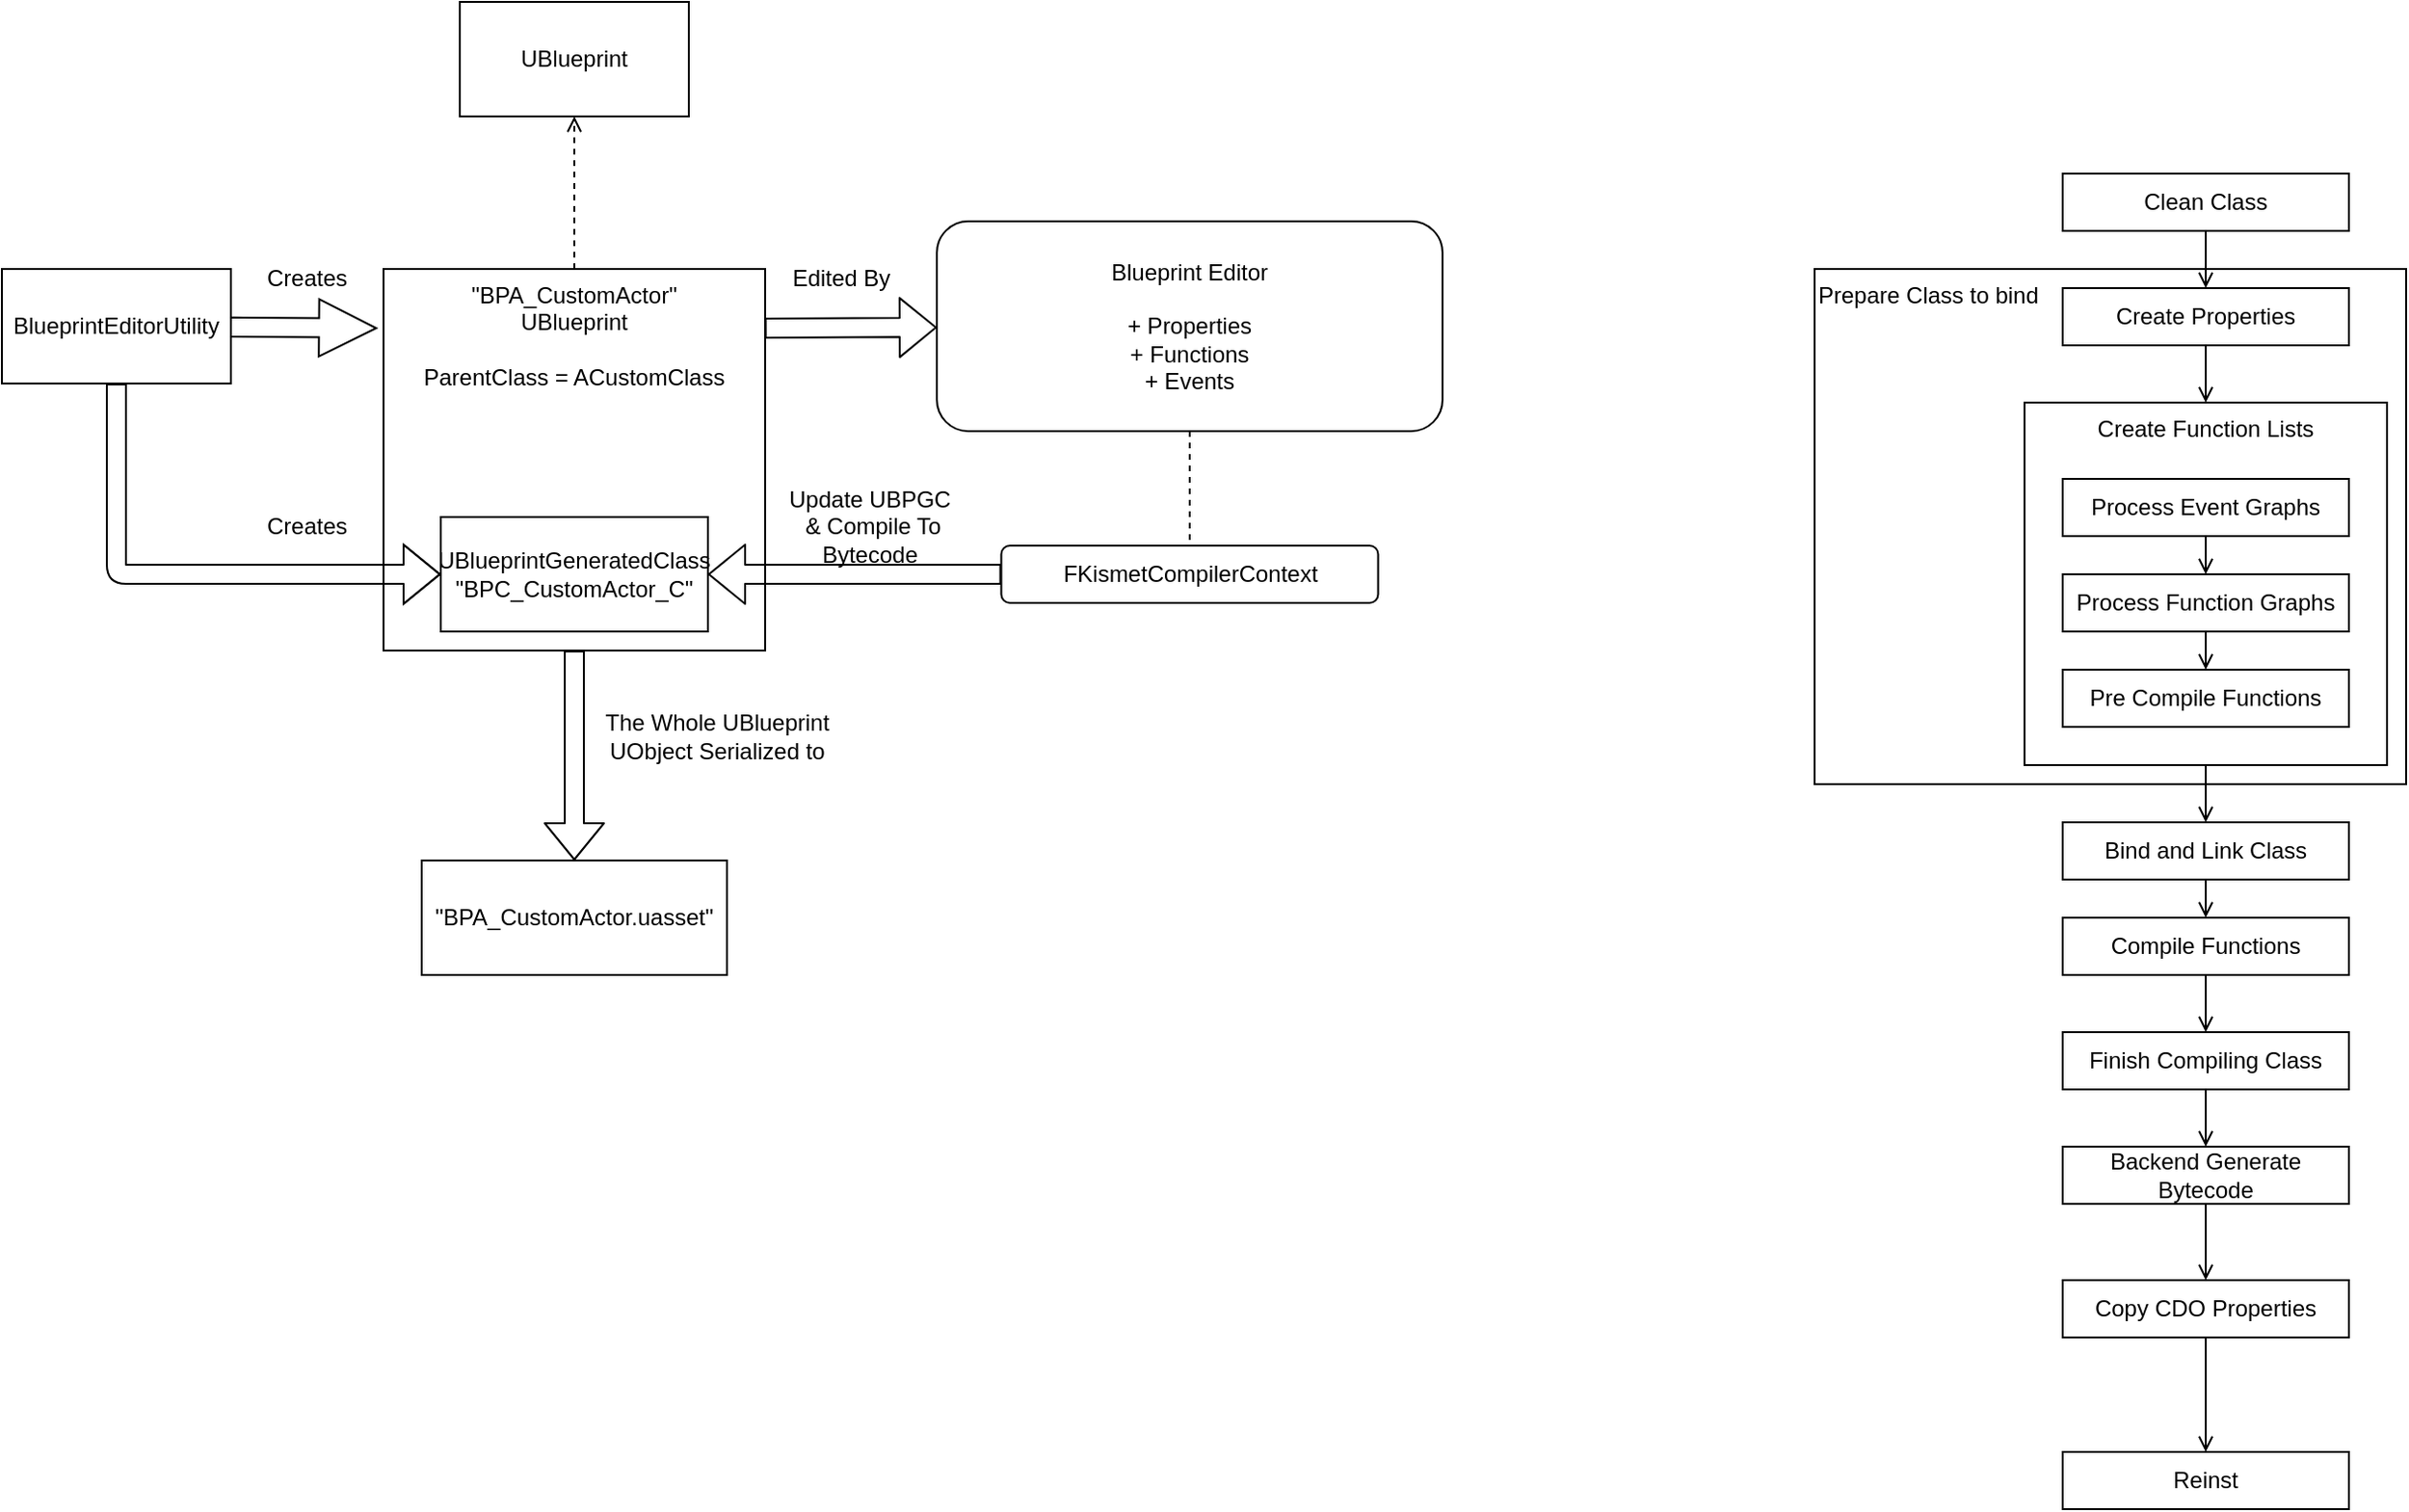<mxfile>
    <diagram id="jK-o0WApMAdQ0l7wVcRw" name="Page-1">
        <mxGraphModel dx="428" dy="457" grid="1" gridSize="10" guides="1" tooltips="1" connect="1" arrows="1" fold="1" page="1" pageScale="1" pageWidth="850" pageHeight="1100" math="0" shadow="0">
            <root>
                <mxCell id="0"/>
                <mxCell id="1" parent="0"/>
                <mxCell id="65" value="Prepare Class to bind" style="rounded=0;whiteSpace=wrap;html=1;verticalAlign=top;align=left;" vertex="1" parent="1">
                    <mxGeometry x="980" y="200" width="310" height="270" as="geometry"/>
                </mxCell>
                <mxCell id="8" value="" style="edgeStyle=none;html=1;endArrow=open;endFill=0;dashed=1;" parent="1" source="2" target="7" edge="1">
                    <mxGeometry relative="1" as="geometry"/>
                </mxCell>
                <mxCell id="17" value="" style="edgeStyle=none;shape=flexArrow;html=1;exitX=0.999;exitY=0.155;exitDx=0;exitDy=0;exitPerimeter=0;" parent="1" source="2" target="14" edge="1">
                    <mxGeometry relative="1" as="geometry"/>
                </mxCell>
                <mxCell id="32" style="edgeStyle=none;html=1;entryX=0.5;entryY=0;entryDx=0;entryDy=0;dashed=1;endArrow=none;endFill=0;" parent="1" source="2" target="29" edge="1">
                    <mxGeometry relative="1" as="geometry"/>
                </mxCell>
                <mxCell id="2" value="&quot;BPA_CustomActor&quot;&lt;br&gt;UBlueprint&lt;br&gt;&lt;br&gt;ParentClass = ACustomClass" style="rounded=0;whiteSpace=wrap;html=1;align=center;verticalAlign=top;" parent="1" vertex="1">
                    <mxGeometry x="230" y="200" width="200" height="200" as="geometry"/>
                </mxCell>
                <mxCell id="5" value="" style="edgeStyle=none;html=1;shape=arrow;entryX=-0.019;entryY=0.155;entryDx=0;entryDy=0;entryPerimeter=0;" parent="1" source="3" target="2" edge="1">
                    <mxGeometry relative="1" as="geometry"/>
                </mxCell>
                <mxCell id="30" value="" style="edgeStyle=none;html=1;shape=flexArrow;" parent="1" source="3" target="29" edge="1">
                    <mxGeometry relative="1" as="geometry">
                        <Array as="points">
                            <mxPoint x="90" y="360"/>
                        </Array>
                    </mxGeometry>
                </mxCell>
                <mxCell id="3" value="BlueprintEditorUtility" style="rounded=0;whiteSpace=wrap;html=1;" parent="1" vertex="1">
                    <mxGeometry x="30" y="200" width="120" height="60" as="geometry"/>
                </mxCell>
                <mxCell id="6" value="Creates" style="text;html=1;strokeColor=none;fillColor=none;align=center;verticalAlign=middle;whiteSpace=wrap;rounded=0;" parent="1" vertex="1">
                    <mxGeometry x="160" y="190" width="60" height="30" as="geometry"/>
                </mxCell>
                <mxCell id="7" value="UBlueprint" style="rounded=0;whiteSpace=wrap;html=1;" parent="1" vertex="1">
                    <mxGeometry x="270" y="60" width="120" height="60" as="geometry"/>
                </mxCell>
                <mxCell id="11" value="&quot;BPA_CustomActor.uasset&quot;" style="rounded=0;whiteSpace=wrap;html=1;" parent="1" vertex="1">
                    <mxGeometry x="250" y="510" width="160" height="60" as="geometry"/>
                </mxCell>
                <mxCell id="13" value="The Whole UBlueprint UObject Serialized to" style="text;html=1;strokeColor=none;fillColor=none;align=center;verticalAlign=middle;whiteSpace=wrap;rounded=0;" parent="1" vertex="1">
                    <mxGeometry x="340" y="430" width="130" height="30" as="geometry"/>
                </mxCell>
                <mxCell id="34" style="edgeStyle=none;html=1;entryX=0.5;entryY=0;entryDx=0;entryDy=0;dashed=1;endArrow=none;endFill=0;" parent="1" source="14" target="20" edge="1">
                    <mxGeometry relative="1" as="geometry"/>
                </mxCell>
                <mxCell id="14" value="Blueprint Editor&lt;br&gt;&lt;br&gt;+ Properties&lt;br&gt;+ Functions&lt;br&gt;+ Events" style="rounded=1;whiteSpace=wrap;html=1;" parent="1" vertex="1">
                    <mxGeometry x="520" y="175" width="265" height="110" as="geometry"/>
                </mxCell>
                <mxCell id="19" value="Edited By" style="text;html=1;strokeColor=none;fillColor=none;align=center;verticalAlign=middle;whiteSpace=wrap;rounded=0;" parent="1" vertex="1">
                    <mxGeometry x="440" y="190" width="60" height="30" as="geometry"/>
                </mxCell>
                <mxCell id="24" value="" style="edgeStyle=none;shape=flexArrow;html=1;entryX=1;entryY=0.5;entryDx=0;entryDy=0;" parent="1" source="20" target="29" edge="1">
                    <mxGeometry relative="1" as="geometry">
                        <mxPoint x="348.75" y="590" as="targetPoint"/>
                    </mxGeometry>
                </mxCell>
                <mxCell id="20" value="FKismetCompilerContext" style="rounded=1;whiteSpace=wrap;html=1;" parent="1" vertex="1">
                    <mxGeometry x="553.75" y="345" width="197.5" height="30" as="geometry"/>
                </mxCell>
                <mxCell id="25" value="Update UBPGC&lt;br&gt;&amp;nbsp;&amp;amp; Compile To Bytecode" style="text;html=1;strokeColor=none;fillColor=none;align=center;verticalAlign=middle;whiteSpace=wrap;rounded=0;" parent="1" vertex="1">
                    <mxGeometry x="430" y="320" width="110" height="30" as="geometry"/>
                </mxCell>
                <mxCell id="37" value="" style="edgeStyle=none;html=1;endArrow=block;endFill=0;entryX=0.5;entryY=0;entryDx=0;entryDy=0;shape=flexArrow;exitX=0.5;exitY=1;exitDx=0;exitDy=0;" parent="1" target="11" edge="1">
                    <mxGeometry relative="1" as="geometry">
                        <mxPoint x="330" y="400" as="sourcePoint"/>
                    </mxGeometry>
                </mxCell>
                <mxCell id="29" value="UBlueprintGeneratedClass&lt;br&gt;&quot;BPC_CustomActor_C&quot;" style="rounded=0;whiteSpace=wrap;html=1;" parent="1" vertex="1">
                    <mxGeometry x="260" y="330" width="140" height="60" as="geometry"/>
                </mxCell>
                <mxCell id="31" value="Creates" style="text;html=1;strokeColor=none;fillColor=none;align=center;verticalAlign=middle;whiteSpace=wrap;rounded=0;" parent="1" vertex="1">
                    <mxGeometry x="160" y="320" width="60" height="30" as="geometry"/>
                </mxCell>
                <mxCell id="40" value="" style="edgeStyle=none;html=1;endArrow=open;endFill=0;entryX=0.5;entryY=0;entryDx=0;entryDy=0;" edge="1" parent="1" source="38" target="42">
                    <mxGeometry relative="1" as="geometry"/>
                </mxCell>
                <mxCell id="38" value="Clean Class" style="rounded=0;whiteSpace=wrap;html=1;" vertex="1" parent="1">
                    <mxGeometry x="1110" y="150" width="150" height="30" as="geometry"/>
                </mxCell>
                <mxCell id="39" value="Create Function Lists" style="rounded=0;whiteSpace=wrap;html=1;verticalAlign=top;" vertex="1" parent="1">
                    <mxGeometry x="1090" y="270" width="190" height="190" as="geometry"/>
                </mxCell>
                <mxCell id="64" value="" style="edgeStyle=none;html=1;endArrow=open;endFill=0;entryX=0.5;entryY=0;entryDx=0;entryDy=0;" edge="1" parent="1" source="42" target="39">
                    <mxGeometry relative="1" as="geometry"/>
                </mxCell>
                <mxCell id="42" value="Create Properties" style="rounded=0;whiteSpace=wrap;html=1;" vertex="1" parent="1">
                    <mxGeometry x="1110" y="210" width="150" height="30" as="geometry"/>
                </mxCell>
                <mxCell id="50" value="" style="edgeStyle=none;html=1;endArrow=open;endFill=0;" edge="1" parent="1" source="43" target="49">
                    <mxGeometry relative="1" as="geometry"/>
                </mxCell>
                <mxCell id="43" value="Process Event Graphs" style="rounded=0;whiteSpace=wrap;html=1;" vertex="1" parent="1">
                    <mxGeometry x="1110" y="310" width="150" height="30" as="geometry"/>
                </mxCell>
                <mxCell id="48" value="" style="edgeStyle=none;html=1;endArrow=open;endFill=0;" edge="1" parent="1" source="45" target="47">
                    <mxGeometry relative="1" as="geometry"/>
                </mxCell>
                <mxCell id="45" value="Compile Functions" style="rounded=0;whiteSpace=wrap;html=1;" vertex="1" parent="1">
                    <mxGeometry x="1110" y="540" width="150" height="30" as="geometry"/>
                </mxCell>
                <mxCell id="59" value="" style="edgeStyle=none;html=1;endArrow=open;endFill=0;" edge="1" parent="1" source="47" target="58">
                    <mxGeometry relative="1" as="geometry"/>
                </mxCell>
                <mxCell id="47" value="Finish Compiling Class" style="rounded=0;whiteSpace=wrap;html=1;" vertex="1" parent="1">
                    <mxGeometry x="1110" y="600" width="150" height="30" as="geometry"/>
                </mxCell>
                <mxCell id="53" value="" style="edgeStyle=none;html=1;endArrow=open;endFill=0;" edge="1" parent="1" source="49" target="52">
                    <mxGeometry relative="1" as="geometry"/>
                </mxCell>
                <mxCell id="49" value="Process Function Graphs" style="rounded=0;whiteSpace=wrap;html=1;" vertex="1" parent="1">
                    <mxGeometry x="1110" y="360" width="150" height="30" as="geometry"/>
                </mxCell>
                <mxCell id="56" value="" style="edgeStyle=none;html=1;endArrow=open;endFill=0;exitX=0.5;exitY=1;exitDx=0;exitDy=0;" edge="1" parent="1" source="39" target="55">
                    <mxGeometry relative="1" as="geometry"/>
                </mxCell>
                <mxCell id="52" value="Pre Compile Functions" style="rounded=0;whiteSpace=wrap;html=1;" vertex="1" parent="1">
                    <mxGeometry x="1110" y="410" width="150" height="30" as="geometry"/>
                </mxCell>
                <mxCell id="57" value="" style="edgeStyle=none;html=1;endArrow=open;endFill=0;entryX=0.5;entryY=0;entryDx=0;entryDy=0;" edge="1" parent="1" source="55" target="45">
                    <mxGeometry relative="1" as="geometry">
                        <mxPoint x="1185" y="530" as="targetPoint"/>
                    </mxGeometry>
                </mxCell>
                <mxCell id="55" value="Bind and Link Class" style="rounded=0;whiteSpace=wrap;html=1;" vertex="1" parent="1">
                    <mxGeometry x="1110" y="490" width="150" height="30" as="geometry"/>
                </mxCell>
                <mxCell id="61" value="" style="edgeStyle=none;html=1;endArrow=open;endFill=0;" edge="1" parent="1" source="58" target="60">
                    <mxGeometry relative="1" as="geometry"/>
                </mxCell>
                <mxCell id="58" value="Backend Generate Bytecode" style="rounded=0;whiteSpace=wrap;html=1;" vertex="1" parent="1">
                    <mxGeometry x="1110" y="660" width="150" height="30" as="geometry"/>
                </mxCell>
                <mxCell id="63" value="" style="edgeStyle=none;html=1;endArrow=open;endFill=0;" edge="1" parent="1" source="60" target="62">
                    <mxGeometry relative="1" as="geometry"/>
                </mxCell>
                <mxCell id="60" value="Copy CDO Properties" style="rounded=0;whiteSpace=wrap;html=1;" vertex="1" parent="1">
                    <mxGeometry x="1110" y="730" width="150" height="30" as="geometry"/>
                </mxCell>
                <mxCell id="62" value="Reinst" style="rounded=0;whiteSpace=wrap;html=1;" vertex="1" parent="1">
                    <mxGeometry x="1110" y="820" width="150" height="30" as="geometry"/>
                </mxCell>
            </root>
        </mxGraphModel>
    </diagram>
</mxfile>